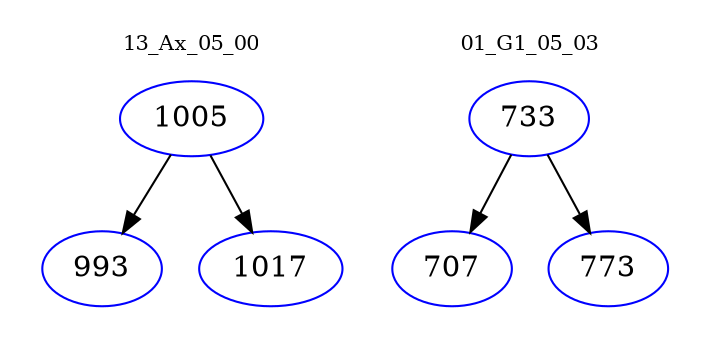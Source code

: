 digraph{
subgraph cluster_0 {
color = white
label = "13_Ax_05_00";
fontsize=10;
T0_1005 [label="1005", color="blue"]
T0_1005 -> T0_993 [color="black"]
T0_993 [label="993", color="blue"]
T0_1005 -> T0_1017 [color="black"]
T0_1017 [label="1017", color="blue"]
}
subgraph cluster_1 {
color = white
label = "01_G1_05_03";
fontsize=10;
T1_733 [label="733", color="blue"]
T1_733 -> T1_707 [color="black"]
T1_707 [label="707", color="blue"]
T1_733 -> T1_773 [color="black"]
T1_773 [label="773", color="blue"]
}
}
